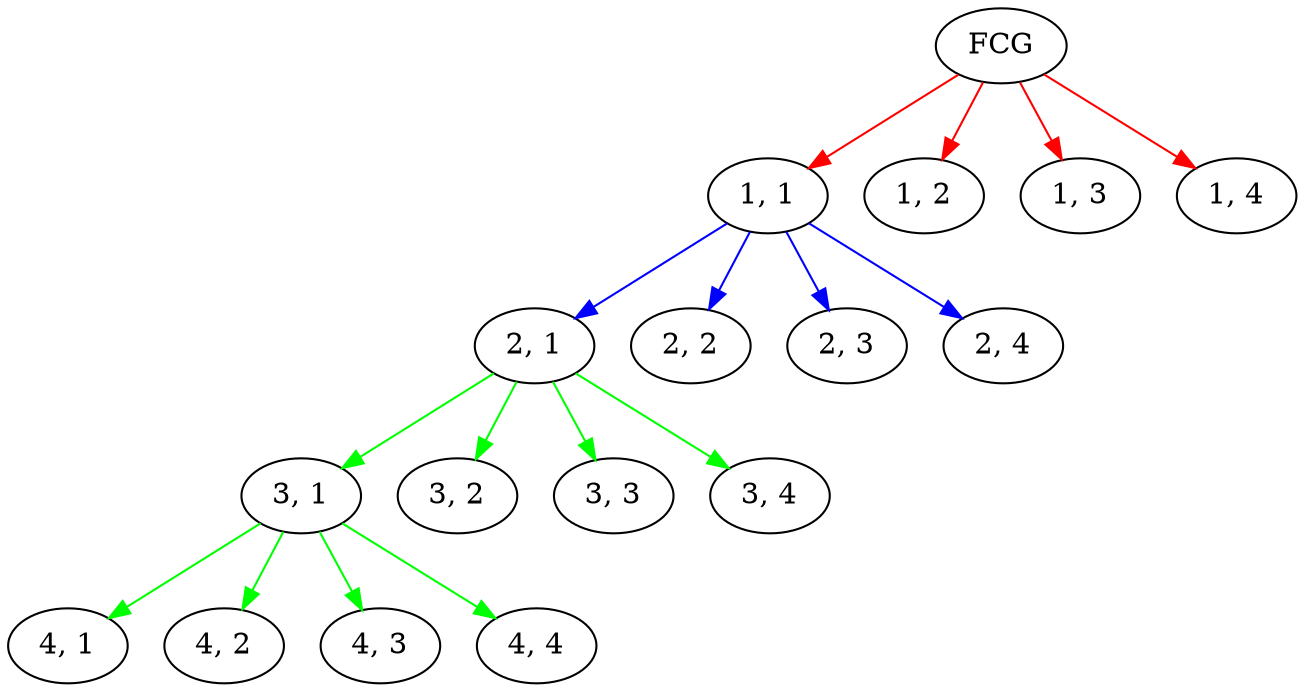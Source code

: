 digraph naive {
	"FCG"
	edge [color=red]
	"FCG" -> "1, 1"
	"FCG" -> "1, 2"
	"FCG" -> "1, 3"
	"FCG" -> "1, 4"
	edge [color=black]

	edge [color=blue]
	"1, 1" -> "2, 1"
	"1, 1" -> "2, 2"
	"1, 1" -> "2, 3"
	"1, 1" -> "2, 4"
	edge [color=black]

	edge [color=green]
	"2, 1" -> "3, 1"
	"2, 1" -> "3, 2"
	"2, 1" -> "3, 3"
	"2, 1" -> "3, 4"
	edge [color=black]

	edge [color=green]
	"3, 1" -> "4, 1"
	"3, 1" -> "4, 2"
	"3, 1" -> "4, 3"
	"3, 1" -> "4, 4"
	edge [color=black]

}
